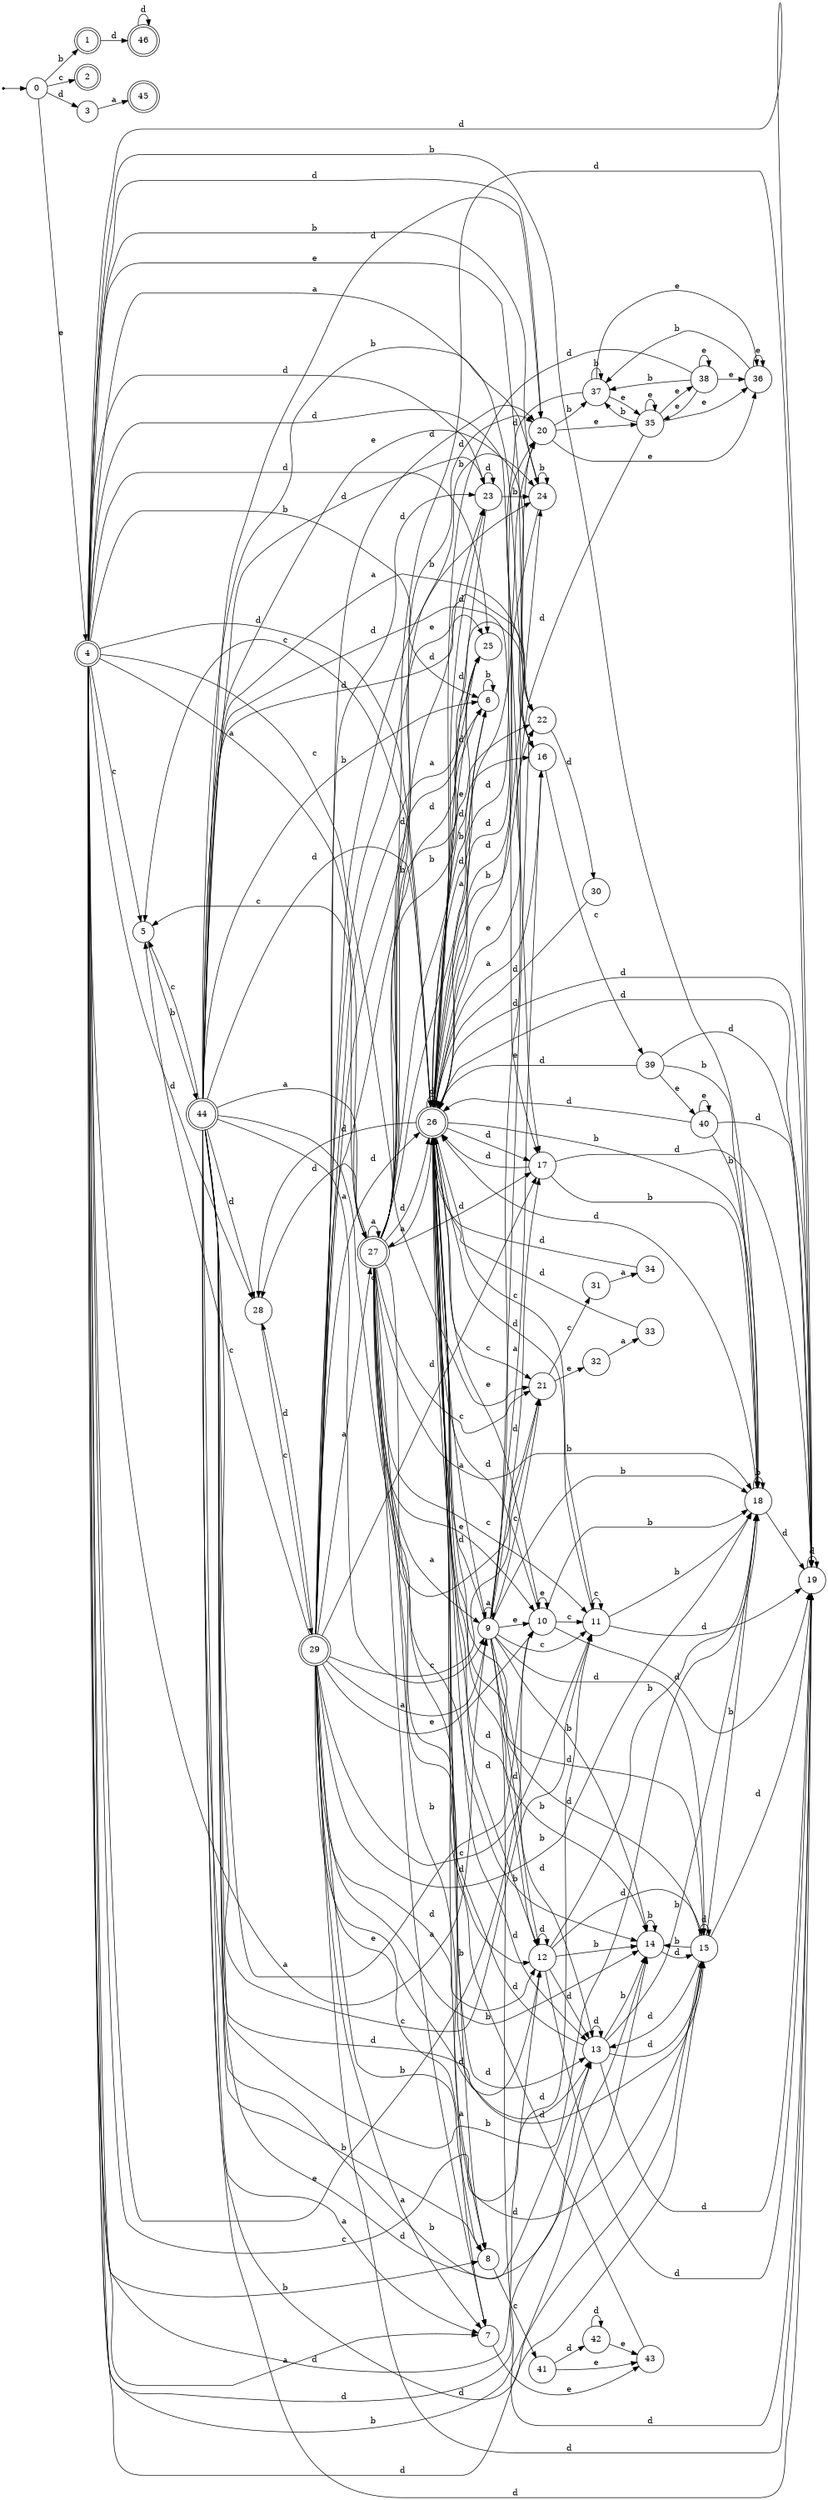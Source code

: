 digraph finite_state_machine {
rankdir=LR;
size="20,20";
node [shape = point]; "dummy0"
node [shape = circle]; "0";
"dummy0" -> "0";
node [shape = doublecircle]; "1";node [shape = doublecircle]; "2";node [shape = circle]; "3";
node [shape = doublecircle]; "4";node [shape = circle]; "5";
node [shape = circle]; "6";
node [shape = circle]; "7";
node [shape = circle]; "8";
node [shape = circle]; "9";
node [shape = circle]; "10";
node [shape = circle]; "11";
node [shape = circle]; "12";
node [shape = circle]; "13";
node [shape = circle]; "14";
node [shape = circle]; "15";
node [shape = circle]; "16";
node [shape = circle]; "17";
node [shape = circle]; "18";
node [shape = circle]; "19";
node [shape = circle]; "20";
node [shape = circle]; "21";
node [shape = circle]; "22";
node [shape = circle]; "23";
node [shape = circle]; "24";
node [shape = circle]; "25";
node [shape = doublecircle]; "26";node [shape = doublecircle]; "27";node [shape = circle]; "28";
node [shape = doublecircle]; "29";node [shape = circle]; "30";
node [shape = circle]; "31";
node [shape = circle]; "32";
node [shape = circle]; "33";
node [shape = circle]; "34";
node [shape = circle]; "35";
node [shape = circle]; "36";
node [shape = circle]; "37";
node [shape = circle]; "38";
node [shape = circle]; "39";
node [shape = circle]; "40";
node [shape = circle]; "41";
node [shape = circle]; "42";
node [shape = circle]; "43";
node [shape = doublecircle]; "44";node [shape = doublecircle]; "45";node [shape = doublecircle]; "46";"0" -> "1" [label = "b"];
 "0" -> "2" [label = "c"];
 "0" -> "3" [label = "d"];
 "0" -> "4" [label = "e"];
 "4" -> "21" [label = "c"];
 "4" -> "11" [label = "c"];
 "4" -> "5" [label = "c"];
 "4" -> "18" [label = "b"];
 "4" -> "6" [label = "b"];
 "4" -> "8" [label = "b"];
 "4" -> "24" [label = "b"];
 "4" -> "14" [label = "b"];
 "4" -> "16" [label = "a"];
 "4" -> "9" [label = "a"];
 "4" -> "27" [label = "a"];
 "4" -> "7" [label = "a"];
 "4" -> "10" [label = "e"];
 "4" -> "22" [label = "e"];
 "4" -> "12" [label = "d"];
 "4" -> "13" [label = "d"];
 "4" -> "15" [label = "d"];
 "4" -> "17" [label = "d"];
 "4" -> "19" [label = "d"];
 "4" -> "20" [label = "d"];
 "4" -> "23" [label = "d"];
 "4" -> "25" [label = "d"];
 "4" -> "26" [label = "d"];
 "4" -> "28" [label = "d"];
 "28" -> "29" [label = "c"];
 "29" -> "12" [label = "d"];
 "29" -> "13" [label = "d"];
 "29" -> "15" [label = "d"];
 "29" -> "17" [label = "d"];
 "29" -> "19" [label = "d"];
 "29" -> "20" [label = "d"];
 "29" -> "23" [label = "d"];
 "29" -> "25" [label = "d"];
 "29" -> "26" [label = "d"];
 "29" -> "28" [label = "d"];
 "29" -> "21" [label = "c"];
 "29" -> "11" [label = "c"];
 "29" -> "5" [label = "c"];
 "29" -> "18" [label = "b"];
 "29" -> "6" [label = "b"];
 "29" -> "8" [label = "b"];
 "29" -> "24" [label = "b"];
 "29" -> "14" [label = "b"];
 "29" -> "16" [label = "a"];
 "29" -> "9" [label = "a"];
 "29" -> "27" [label = "a"];
 "29" -> "7" [label = "a"];
 "29" -> "10" [label = "e"];
 "29" -> "22" [label = "e"];
 "27" -> "16" [label = "a"];
 "27" -> "9" [label = "a"];
 "27" -> "27" [label = "a"];
 "27" -> "7" [label = "a"];
 "27" -> "21" [label = "c"];
 "27" -> "11" [label = "c"];
 "27" -> "5" [label = "c"];
 "27" -> "18" [label = "b"];
 "27" -> "6" [label = "b"];
 "27" -> "8" [label = "b"];
 "27" -> "24" [label = "b"];
 "27" -> "14" [label = "b"];
 "27" -> "10" [label = "e"];
 "27" -> "22" [label = "e"];
 "27" -> "12" [label = "d"];
 "27" -> "13" [label = "d"];
 "27" -> "15" [label = "d"];
 "27" -> "17" [label = "d"];
 "27" -> "19" [label = "d"];
 "27" -> "20" [label = "d"];
 "27" -> "23" [label = "d"];
 "27" -> "25" [label = "d"];
 "27" -> "26" [label = "d"];
 "27" -> "28" [label = "d"];
 "26" -> "12" [label = "d"];
 "26" -> "13" [label = "d"];
 "26" -> "15" [label = "d"];
 "26" -> "17" [label = "d"];
 "26" -> "19" [label = "d"];
 "26" -> "20" [label = "d"];
 "26" -> "23" [label = "d"];
 "26" -> "25" [label = "d"];
 "26" -> "26" [label = "d"];
 "26" -> "28" [label = "d"];
 "26" -> "18" [label = "b"];
 "26" -> "6" [label = "b"];
 "26" -> "8" [label = "b"];
 "26" -> "24" [label = "b"];
 "26" -> "14" [label = "b"];
 "26" -> "16" [label = "a"];
 "26" -> "9" [label = "a"];
 "26" -> "27" [label = "a"];
 "26" -> "7" [label = "a"];
 "26" -> "10" [label = "e"];
 "26" -> "22" [label = "e"];
 "26" -> "5" [label = "c"];
 "26" -> "11" [label = "c"];
 "26" -> "21" [label = "c"];
 "25" -> "26" [label = "d"];
 "24" -> "24" [label = "b"];
 "24" -> "26" [label = "d"];
 "23" -> "26" [label = "d"];
 "23" -> "23" [label = "d"];
 "23" -> "24" [label = "b"];
 "22" -> "30" [label = "d"];
 "30" -> "26" [label = "d"];
 "21" -> "31" [label = "c"];
 "21" -> "32" [label = "e"];
 "32" -> "33" [label = "a"];
 "33" -> "26" [label = "d"];
 "31" -> "34" [label = "a"];
 "34" -> "26" [label = "d"];
 "20" -> "35" [label = "e"];
 "20" -> "36" [label = "e"];
 "20" -> "37" [label = "b"];
 "20" -> "26" [label = "d"];
 "37" -> "37" [label = "b"];
 "37" -> "35" [label = "e"];
 "37" -> "36" [label = "e"];
 "37" -> "26" [label = "d"];
 "36" -> "36" [label = "e"];
 "36" -> "37" [label = "b"];
 "35" -> "35" [label = "e"];
 "35" -> "36" [label = "e"];
 "35" -> "38" [label = "e"];
 "35" -> "37" [label = "b"];
 "35" -> "26" [label = "d"];
 "38" -> "35" [label = "e"];
 "38" -> "36" [label = "e"];
 "38" -> "38" [label = "e"];
 "38" -> "37" [label = "b"];
 "38" -> "26" [label = "d"];
 "19" -> "26" [label = "d"];
 "19" -> "19" [label = "d"];
 "18" -> "18" [label = "b"];
 "18" -> "26" [label = "d"];
 "18" -> "19" [label = "d"];
 "17" -> "18" [label = "b"];
 "17" -> "26" [label = "d"];
 "17" -> "19" [label = "d"];
 "16" -> "39" [label = "c"];
 "39" -> "40" [label = "e"];
 "39" -> "18" [label = "b"];
 "39" -> "26" [label = "d"];
 "39" -> "19" [label = "d"];
 "40" -> "40" [label = "e"];
 "40" -> "18" [label = "b"];
 "40" -> "26" [label = "d"];
 "40" -> "19" [label = "d"];
 "15" -> "26" [label = "d"];
 "15" -> "19" [label = "d"];
 "15" -> "13" [label = "d"];
 "15" -> "15" [label = "d"];
 "15" -> "18" [label = "b"];
 "15" -> "14" [label = "b"];
 "14" -> "14" [label = "b"];
 "14" -> "15" [label = "d"];
 "13" -> "26" [label = "d"];
 "13" -> "19" [label = "d"];
 "13" -> "13" [label = "d"];
 "13" -> "15" [label = "d"];
 "13" -> "18" [label = "b"];
 "13" -> "14" [label = "b"];
 "12" -> "19" [label = "d"];
 "12" -> "26" [label = "d"];
 "12" -> "12" [label = "d"];
 "12" -> "13" [label = "d"];
 "12" -> "15" [label = "d"];
 "12" -> "18" [label = "b"];
 "12" -> "14" [label = "b"];
 "11" -> "11" [label = "c"];
 "11" -> "18" [label = "b"];
 "11" -> "26" [label = "d"];
 "11" -> "19" [label = "d"];
 "10" -> "10" [label = "e"];
 "10" -> "11" [label = "c"];
 "10" -> "18" [label = "b"];
 "10" -> "26" [label = "d"];
 "10" -> "19" [label = "d"];
 "9" -> "16" [label = "a"];
 "9" -> "9" [label = "a"];
 "9" -> "10" [label = "e"];
 "9" -> "22" [label = "e"];
 "9" -> "11" [label = "c"];
 "9" -> "21" [label = "c"];
 "9" -> "17" [label = "d"];
 "9" -> "19" [label = "d"];
 "9" -> "20" [label = "d"];
 "9" -> "26" [label = "d"];
 "9" -> "12" [label = "d"];
 "9" -> "13" [label = "d"];
 "9" -> "15" [label = "d"];
 "9" -> "18" [label = "b"];
 "9" -> "14" [label = "b"];
 "8" -> "41" [label = "c"];
 "41" -> "42" [label = "d"];
 "41" -> "43" [label = "e"];
 "43" -> "26" [label = "d"];
 "42" -> "42" [label = "d"];
 "42" -> "43" [label = "e"];
 "7" -> "43" [label = "e"];
 "6" -> "6" [label = "b"];
 "6" -> "26" [label = "d"];
 "5" -> "44" [label = "b"];
 "44" -> "21" [label = "c"];
 "44" -> "11" [label = "c"];
 "44" -> "5" [label = "c"];
 "44" -> "18" [label = "b"];
 "44" -> "6" [label = "b"];
 "44" -> "8" [label = "b"];
 "44" -> "24" [label = "b"];
 "44" -> "14" [label = "b"];
 "44" -> "16" [label = "a"];
 "44" -> "9" [label = "a"];
 "44" -> "27" [label = "a"];
 "44" -> "7" [label = "a"];
 "44" -> "10" [label = "e"];
 "44" -> "22" [label = "e"];
 "44" -> "12" [label = "d"];
 "44" -> "13" [label = "d"];
 "44" -> "15" [label = "d"];
 "44" -> "17" [label = "d"];
 "44" -> "19" [label = "d"];
 "44" -> "20" [label = "d"];
 "44" -> "23" [label = "d"];
 "44" -> "25" [label = "d"];
 "44" -> "26" [label = "d"];
 "44" -> "28" [label = "d"];
 "3" -> "45" [label = "a"];
 "1" -> "46" [label = "d"];
 "46" -> "46" [label = "d"];
 }

